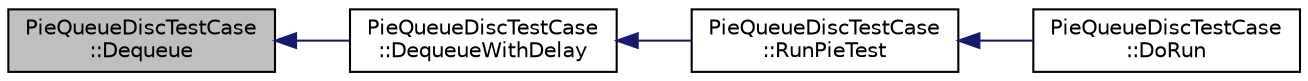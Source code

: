 digraph "PieQueueDiscTestCase::Dequeue"
{
  edge [fontname="Helvetica",fontsize="10",labelfontname="Helvetica",labelfontsize="10"];
  node [fontname="Helvetica",fontsize="10",shape=record];
  rankdir="LR";
  Node1 [label="PieQueueDiscTestCase\l::Dequeue",height=0.2,width=0.4,color="black", fillcolor="grey75", style="filled", fontcolor="black"];
  Node1 -> Node2 [dir="back",color="midnightblue",fontsize="10",style="solid"];
  Node2 [label="PieQueueDiscTestCase\l::DequeueWithDelay",height=0.2,width=0.4,color="black", fillcolor="white", style="filled",URL="$db/d32/classPieQueueDiscTestCase.html#ac95d22c3ac6ef3a873d70a663fd964e3"];
  Node2 -> Node3 [dir="back",color="midnightblue",fontsize="10",style="solid"];
  Node3 [label="PieQueueDiscTestCase\l::RunPieTest",height=0.2,width=0.4,color="black", fillcolor="white", style="filled",URL="$db/d32/classPieQueueDiscTestCase.html#a867584b1f677ae346ca8534819ef9be4"];
  Node3 -> Node4 [dir="back",color="midnightblue",fontsize="10",style="solid"];
  Node4 [label="PieQueueDiscTestCase\l::DoRun",height=0.2,width=0.4,color="black", fillcolor="white", style="filled",URL="$db/d32/classPieQueueDiscTestCase.html#a6d3523e534f7c31901dc55296402203b",tooltip="Implementation to actually run this TestCase. "];
}
